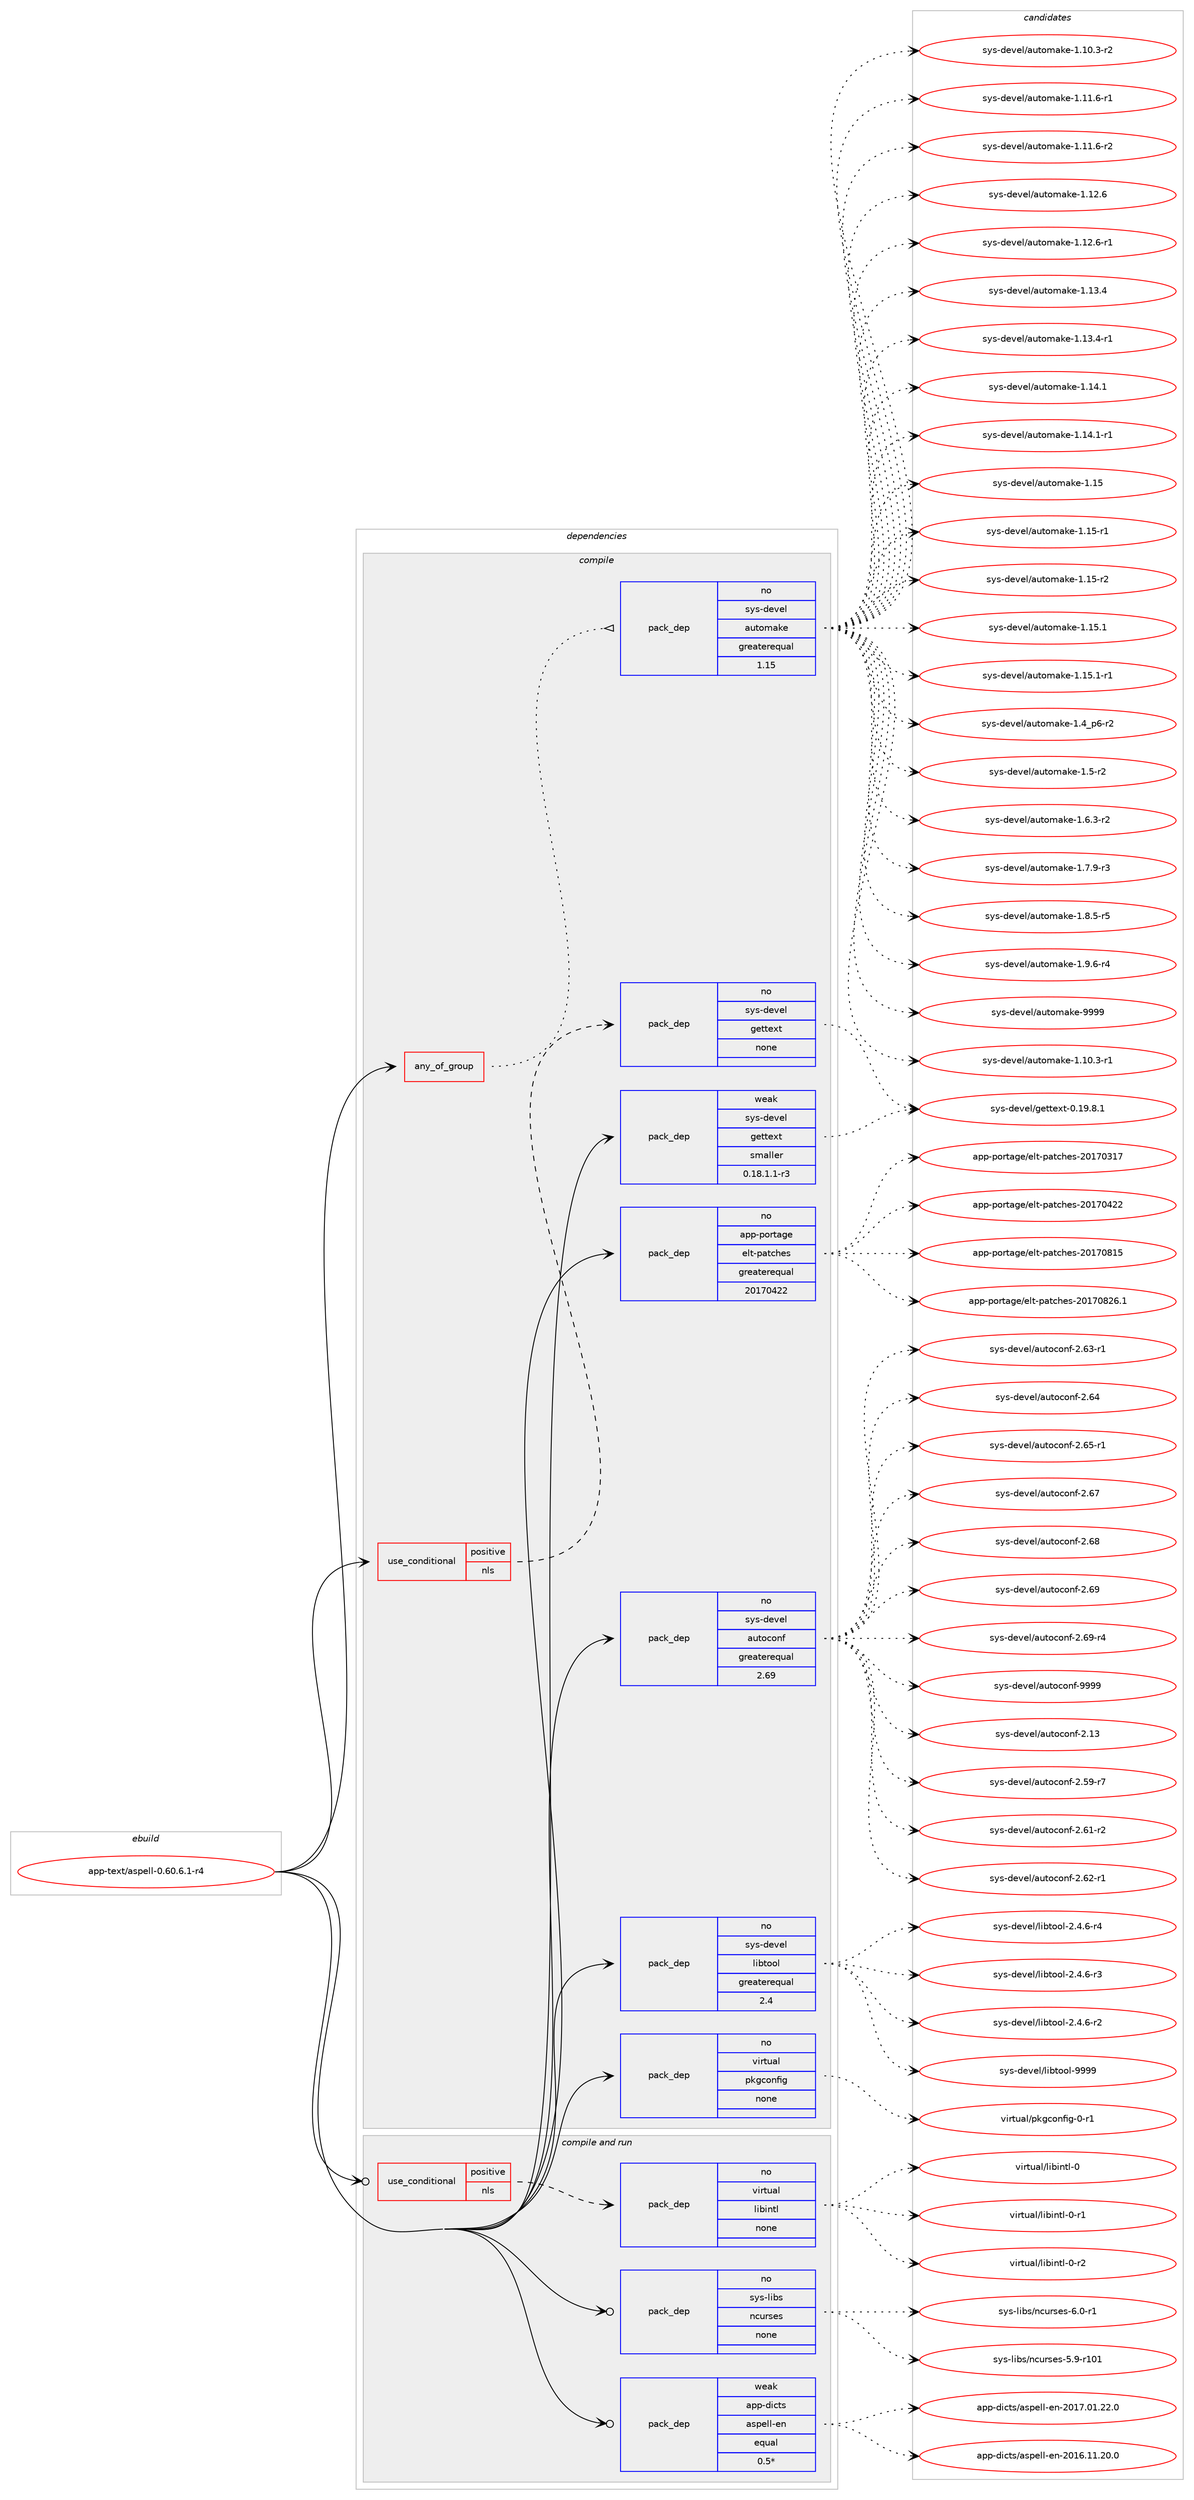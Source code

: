 digraph prolog {

# *************
# Graph options
# *************

newrank=true;
concentrate=true;
compound=true;
graph [rankdir=LR,fontname=Helvetica,fontsize=10,ranksep=1.5];#, ranksep=2.5, nodesep=0.2];
edge  [arrowhead=vee];
node  [fontname=Helvetica,fontsize=10];

# **********
# The ebuild
# **********

subgraph cluster_leftcol {
color=gray;
rank=same;
label=<<i>ebuild</i>>;
id [label="app-text/aspell-0.60.6.1-r4", color=red, width=4, href="../app-text/aspell-0.60.6.1-r4.svg"];
}

# ****************
# The dependencies
# ****************

subgraph cluster_midcol {
color=gray;
label=<<i>dependencies</i>>;
subgraph cluster_compile {
fillcolor="#eeeeee";
style=filled;
label=<<i>compile</i>>;
subgraph any979 {
dependency55510 [label=<<TABLE BORDER="0" CELLBORDER="1" CELLSPACING="0" CELLPADDING="4"><TR><TD CELLPADDING="10">any_of_group</TD></TR></TABLE>>, shape=none, color=red];subgraph pack40135 {
dependency55511 [label=<<TABLE BORDER="0" CELLBORDER="1" CELLSPACING="0" CELLPADDING="4" WIDTH="220"><TR><TD ROWSPAN="6" CELLPADDING="30">pack_dep</TD></TR><TR><TD WIDTH="110">no</TD></TR><TR><TD>sys-devel</TD></TR><TR><TD>automake</TD></TR><TR><TD>greaterequal</TD></TR><TR><TD>1.15</TD></TR></TABLE>>, shape=none, color=blue];
}
dependency55510:e -> dependency55511:w [weight=20,style="dotted",arrowhead="oinv"];
}
id:e -> dependency55510:w [weight=20,style="solid",arrowhead="vee"];
subgraph cond14370 {
dependency55512 [label=<<TABLE BORDER="0" CELLBORDER="1" CELLSPACING="0" CELLPADDING="4"><TR><TD ROWSPAN="3" CELLPADDING="10">use_conditional</TD></TR><TR><TD>positive</TD></TR><TR><TD>nls</TD></TR></TABLE>>, shape=none, color=red];
subgraph pack40136 {
dependency55513 [label=<<TABLE BORDER="0" CELLBORDER="1" CELLSPACING="0" CELLPADDING="4" WIDTH="220"><TR><TD ROWSPAN="6" CELLPADDING="30">pack_dep</TD></TR><TR><TD WIDTH="110">no</TD></TR><TR><TD>sys-devel</TD></TR><TR><TD>gettext</TD></TR><TR><TD>none</TD></TR><TR><TD></TD></TR></TABLE>>, shape=none, color=blue];
}
dependency55512:e -> dependency55513:w [weight=20,style="dashed",arrowhead="vee"];
}
id:e -> dependency55512:w [weight=20,style="solid",arrowhead="vee"];
subgraph pack40137 {
dependency55514 [label=<<TABLE BORDER="0" CELLBORDER="1" CELLSPACING="0" CELLPADDING="4" WIDTH="220"><TR><TD ROWSPAN="6" CELLPADDING="30">pack_dep</TD></TR><TR><TD WIDTH="110">no</TD></TR><TR><TD>app-portage</TD></TR><TR><TD>elt-patches</TD></TR><TR><TD>greaterequal</TD></TR><TR><TD>20170422</TD></TR></TABLE>>, shape=none, color=blue];
}
id:e -> dependency55514:w [weight=20,style="solid",arrowhead="vee"];
subgraph pack40138 {
dependency55515 [label=<<TABLE BORDER="0" CELLBORDER="1" CELLSPACING="0" CELLPADDING="4" WIDTH="220"><TR><TD ROWSPAN="6" CELLPADDING="30">pack_dep</TD></TR><TR><TD WIDTH="110">no</TD></TR><TR><TD>sys-devel</TD></TR><TR><TD>autoconf</TD></TR><TR><TD>greaterequal</TD></TR><TR><TD>2.69</TD></TR></TABLE>>, shape=none, color=blue];
}
id:e -> dependency55515:w [weight=20,style="solid",arrowhead="vee"];
subgraph pack40139 {
dependency55516 [label=<<TABLE BORDER="0" CELLBORDER="1" CELLSPACING="0" CELLPADDING="4" WIDTH="220"><TR><TD ROWSPAN="6" CELLPADDING="30">pack_dep</TD></TR><TR><TD WIDTH="110">no</TD></TR><TR><TD>sys-devel</TD></TR><TR><TD>libtool</TD></TR><TR><TD>greaterequal</TD></TR><TR><TD>2.4</TD></TR></TABLE>>, shape=none, color=blue];
}
id:e -> dependency55516:w [weight=20,style="solid",arrowhead="vee"];
subgraph pack40140 {
dependency55517 [label=<<TABLE BORDER="0" CELLBORDER="1" CELLSPACING="0" CELLPADDING="4" WIDTH="220"><TR><TD ROWSPAN="6" CELLPADDING="30">pack_dep</TD></TR><TR><TD WIDTH="110">no</TD></TR><TR><TD>virtual</TD></TR><TR><TD>pkgconfig</TD></TR><TR><TD>none</TD></TR><TR><TD></TD></TR></TABLE>>, shape=none, color=blue];
}
id:e -> dependency55517:w [weight=20,style="solid",arrowhead="vee"];
subgraph pack40141 {
dependency55518 [label=<<TABLE BORDER="0" CELLBORDER="1" CELLSPACING="0" CELLPADDING="4" WIDTH="220"><TR><TD ROWSPAN="6" CELLPADDING="30">pack_dep</TD></TR><TR><TD WIDTH="110">weak</TD></TR><TR><TD>sys-devel</TD></TR><TR><TD>gettext</TD></TR><TR><TD>smaller</TD></TR><TR><TD>0.18.1.1-r3</TD></TR></TABLE>>, shape=none, color=blue];
}
id:e -> dependency55518:w [weight=20,style="solid",arrowhead="vee"];
}
subgraph cluster_compileandrun {
fillcolor="#eeeeee";
style=filled;
label=<<i>compile and run</i>>;
subgraph cond14371 {
dependency55519 [label=<<TABLE BORDER="0" CELLBORDER="1" CELLSPACING="0" CELLPADDING="4"><TR><TD ROWSPAN="3" CELLPADDING="10">use_conditional</TD></TR><TR><TD>positive</TD></TR><TR><TD>nls</TD></TR></TABLE>>, shape=none, color=red];
subgraph pack40142 {
dependency55520 [label=<<TABLE BORDER="0" CELLBORDER="1" CELLSPACING="0" CELLPADDING="4" WIDTH="220"><TR><TD ROWSPAN="6" CELLPADDING="30">pack_dep</TD></TR><TR><TD WIDTH="110">no</TD></TR><TR><TD>virtual</TD></TR><TR><TD>libintl</TD></TR><TR><TD>none</TD></TR><TR><TD></TD></TR></TABLE>>, shape=none, color=blue];
}
dependency55519:e -> dependency55520:w [weight=20,style="dashed",arrowhead="vee"];
}
id:e -> dependency55519:w [weight=20,style="solid",arrowhead="odotvee"];
subgraph pack40143 {
dependency55521 [label=<<TABLE BORDER="0" CELLBORDER="1" CELLSPACING="0" CELLPADDING="4" WIDTH="220"><TR><TD ROWSPAN="6" CELLPADDING="30">pack_dep</TD></TR><TR><TD WIDTH="110">no</TD></TR><TR><TD>sys-libs</TD></TR><TR><TD>ncurses</TD></TR><TR><TD>none</TD></TR><TR><TD></TD></TR></TABLE>>, shape=none, color=blue];
}
id:e -> dependency55521:w [weight=20,style="solid",arrowhead="odotvee"];
subgraph pack40144 {
dependency55522 [label=<<TABLE BORDER="0" CELLBORDER="1" CELLSPACING="0" CELLPADDING="4" WIDTH="220"><TR><TD ROWSPAN="6" CELLPADDING="30">pack_dep</TD></TR><TR><TD WIDTH="110">weak</TD></TR><TR><TD>app-dicts</TD></TR><TR><TD>aspell-en</TD></TR><TR><TD>equal</TD></TR><TR><TD>0.5*</TD></TR></TABLE>>, shape=none, color=blue];
}
id:e -> dependency55522:w [weight=20,style="solid",arrowhead="odotvee"];
}
subgraph cluster_run {
fillcolor="#eeeeee";
style=filled;
label=<<i>run</i>>;
}
}

# **************
# The candidates
# **************

subgraph cluster_choices {
rank=same;
color=gray;
label=<<i>candidates</i>>;

subgraph choice40135 {
color=black;
nodesep=1;
choice11512111545100101118101108479711711611110997107101454946494846514511449 [label="sys-devel/automake-1.10.3-r1", color=red, width=4,href="../sys-devel/automake-1.10.3-r1.svg"];
choice11512111545100101118101108479711711611110997107101454946494846514511450 [label="sys-devel/automake-1.10.3-r2", color=red, width=4,href="../sys-devel/automake-1.10.3-r2.svg"];
choice11512111545100101118101108479711711611110997107101454946494946544511449 [label="sys-devel/automake-1.11.6-r1", color=red, width=4,href="../sys-devel/automake-1.11.6-r1.svg"];
choice11512111545100101118101108479711711611110997107101454946494946544511450 [label="sys-devel/automake-1.11.6-r2", color=red, width=4,href="../sys-devel/automake-1.11.6-r2.svg"];
choice1151211154510010111810110847971171161111099710710145494649504654 [label="sys-devel/automake-1.12.6", color=red, width=4,href="../sys-devel/automake-1.12.6.svg"];
choice11512111545100101118101108479711711611110997107101454946495046544511449 [label="sys-devel/automake-1.12.6-r1", color=red, width=4,href="../sys-devel/automake-1.12.6-r1.svg"];
choice1151211154510010111810110847971171161111099710710145494649514652 [label="sys-devel/automake-1.13.4", color=red, width=4,href="../sys-devel/automake-1.13.4.svg"];
choice11512111545100101118101108479711711611110997107101454946495146524511449 [label="sys-devel/automake-1.13.4-r1", color=red, width=4,href="../sys-devel/automake-1.13.4-r1.svg"];
choice1151211154510010111810110847971171161111099710710145494649524649 [label="sys-devel/automake-1.14.1", color=red, width=4,href="../sys-devel/automake-1.14.1.svg"];
choice11512111545100101118101108479711711611110997107101454946495246494511449 [label="sys-devel/automake-1.14.1-r1", color=red, width=4,href="../sys-devel/automake-1.14.1-r1.svg"];
choice115121115451001011181011084797117116111109971071014549464953 [label="sys-devel/automake-1.15", color=red, width=4,href="../sys-devel/automake-1.15.svg"];
choice1151211154510010111810110847971171161111099710710145494649534511449 [label="sys-devel/automake-1.15-r1", color=red, width=4,href="../sys-devel/automake-1.15-r1.svg"];
choice1151211154510010111810110847971171161111099710710145494649534511450 [label="sys-devel/automake-1.15-r2", color=red, width=4,href="../sys-devel/automake-1.15-r2.svg"];
choice1151211154510010111810110847971171161111099710710145494649534649 [label="sys-devel/automake-1.15.1", color=red, width=4,href="../sys-devel/automake-1.15.1.svg"];
choice11512111545100101118101108479711711611110997107101454946495346494511449 [label="sys-devel/automake-1.15.1-r1", color=red, width=4,href="../sys-devel/automake-1.15.1-r1.svg"];
choice115121115451001011181011084797117116111109971071014549465295112544511450 [label="sys-devel/automake-1.4_p6-r2", color=red, width=4,href="../sys-devel/automake-1.4_p6-r2.svg"];
choice11512111545100101118101108479711711611110997107101454946534511450 [label="sys-devel/automake-1.5-r2", color=red, width=4,href="../sys-devel/automake-1.5-r2.svg"];
choice115121115451001011181011084797117116111109971071014549465446514511450 [label="sys-devel/automake-1.6.3-r2", color=red, width=4,href="../sys-devel/automake-1.6.3-r2.svg"];
choice115121115451001011181011084797117116111109971071014549465546574511451 [label="sys-devel/automake-1.7.9-r3", color=red, width=4,href="../sys-devel/automake-1.7.9-r3.svg"];
choice115121115451001011181011084797117116111109971071014549465646534511453 [label="sys-devel/automake-1.8.5-r5", color=red, width=4,href="../sys-devel/automake-1.8.5-r5.svg"];
choice115121115451001011181011084797117116111109971071014549465746544511452 [label="sys-devel/automake-1.9.6-r4", color=red, width=4,href="../sys-devel/automake-1.9.6-r4.svg"];
choice115121115451001011181011084797117116111109971071014557575757 [label="sys-devel/automake-9999", color=red, width=4,href="../sys-devel/automake-9999.svg"];
dependency55511:e -> choice11512111545100101118101108479711711611110997107101454946494846514511449:w [style=dotted,weight="100"];
dependency55511:e -> choice11512111545100101118101108479711711611110997107101454946494846514511450:w [style=dotted,weight="100"];
dependency55511:e -> choice11512111545100101118101108479711711611110997107101454946494946544511449:w [style=dotted,weight="100"];
dependency55511:e -> choice11512111545100101118101108479711711611110997107101454946494946544511450:w [style=dotted,weight="100"];
dependency55511:e -> choice1151211154510010111810110847971171161111099710710145494649504654:w [style=dotted,weight="100"];
dependency55511:e -> choice11512111545100101118101108479711711611110997107101454946495046544511449:w [style=dotted,weight="100"];
dependency55511:e -> choice1151211154510010111810110847971171161111099710710145494649514652:w [style=dotted,weight="100"];
dependency55511:e -> choice11512111545100101118101108479711711611110997107101454946495146524511449:w [style=dotted,weight="100"];
dependency55511:e -> choice1151211154510010111810110847971171161111099710710145494649524649:w [style=dotted,weight="100"];
dependency55511:e -> choice11512111545100101118101108479711711611110997107101454946495246494511449:w [style=dotted,weight="100"];
dependency55511:e -> choice115121115451001011181011084797117116111109971071014549464953:w [style=dotted,weight="100"];
dependency55511:e -> choice1151211154510010111810110847971171161111099710710145494649534511449:w [style=dotted,weight="100"];
dependency55511:e -> choice1151211154510010111810110847971171161111099710710145494649534511450:w [style=dotted,weight="100"];
dependency55511:e -> choice1151211154510010111810110847971171161111099710710145494649534649:w [style=dotted,weight="100"];
dependency55511:e -> choice11512111545100101118101108479711711611110997107101454946495346494511449:w [style=dotted,weight="100"];
dependency55511:e -> choice115121115451001011181011084797117116111109971071014549465295112544511450:w [style=dotted,weight="100"];
dependency55511:e -> choice11512111545100101118101108479711711611110997107101454946534511450:w [style=dotted,weight="100"];
dependency55511:e -> choice115121115451001011181011084797117116111109971071014549465446514511450:w [style=dotted,weight="100"];
dependency55511:e -> choice115121115451001011181011084797117116111109971071014549465546574511451:w [style=dotted,weight="100"];
dependency55511:e -> choice115121115451001011181011084797117116111109971071014549465646534511453:w [style=dotted,weight="100"];
dependency55511:e -> choice115121115451001011181011084797117116111109971071014549465746544511452:w [style=dotted,weight="100"];
dependency55511:e -> choice115121115451001011181011084797117116111109971071014557575757:w [style=dotted,weight="100"];
}
subgraph choice40136 {
color=black;
nodesep=1;
choice1151211154510010111810110847103101116116101120116454846495746564649 [label="sys-devel/gettext-0.19.8.1", color=red, width=4,href="../sys-devel/gettext-0.19.8.1.svg"];
dependency55513:e -> choice1151211154510010111810110847103101116116101120116454846495746564649:w [style=dotted,weight="100"];
}
subgraph choice40137 {
color=black;
nodesep=1;
choice97112112451121111141169710310147101108116451129711699104101115455048495548514955 [label="app-portage/elt-patches-20170317", color=red, width=4,href="../app-portage/elt-patches-20170317.svg"];
choice97112112451121111141169710310147101108116451129711699104101115455048495548525050 [label="app-portage/elt-patches-20170422", color=red, width=4,href="../app-portage/elt-patches-20170422.svg"];
choice97112112451121111141169710310147101108116451129711699104101115455048495548564953 [label="app-portage/elt-patches-20170815", color=red, width=4,href="../app-portage/elt-patches-20170815.svg"];
choice971121124511211111411697103101471011081164511297116991041011154550484955485650544649 [label="app-portage/elt-patches-20170826.1", color=red, width=4,href="../app-portage/elt-patches-20170826.1.svg"];
dependency55514:e -> choice97112112451121111141169710310147101108116451129711699104101115455048495548514955:w [style=dotted,weight="100"];
dependency55514:e -> choice97112112451121111141169710310147101108116451129711699104101115455048495548525050:w [style=dotted,weight="100"];
dependency55514:e -> choice97112112451121111141169710310147101108116451129711699104101115455048495548564953:w [style=dotted,weight="100"];
dependency55514:e -> choice971121124511211111411697103101471011081164511297116991041011154550484955485650544649:w [style=dotted,weight="100"];
}
subgraph choice40138 {
color=black;
nodesep=1;
choice115121115451001011181011084797117116111991111101024550464951 [label="sys-devel/autoconf-2.13", color=red, width=4,href="../sys-devel/autoconf-2.13.svg"];
choice1151211154510010111810110847971171161119911111010245504653574511455 [label="sys-devel/autoconf-2.59-r7", color=red, width=4,href="../sys-devel/autoconf-2.59-r7.svg"];
choice1151211154510010111810110847971171161119911111010245504654494511450 [label="sys-devel/autoconf-2.61-r2", color=red, width=4,href="../sys-devel/autoconf-2.61-r2.svg"];
choice1151211154510010111810110847971171161119911111010245504654504511449 [label="sys-devel/autoconf-2.62-r1", color=red, width=4,href="../sys-devel/autoconf-2.62-r1.svg"];
choice1151211154510010111810110847971171161119911111010245504654514511449 [label="sys-devel/autoconf-2.63-r1", color=red, width=4,href="../sys-devel/autoconf-2.63-r1.svg"];
choice115121115451001011181011084797117116111991111101024550465452 [label="sys-devel/autoconf-2.64", color=red, width=4,href="../sys-devel/autoconf-2.64.svg"];
choice1151211154510010111810110847971171161119911111010245504654534511449 [label="sys-devel/autoconf-2.65-r1", color=red, width=4,href="../sys-devel/autoconf-2.65-r1.svg"];
choice115121115451001011181011084797117116111991111101024550465455 [label="sys-devel/autoconf-2.67", color=red, width=4,href="../sys-devel/autoconf-2.67.svg"];
choice115121115451001011181011084797117116111991111101024550465456 [label="sys-devel/autoconf-2.68", color=red, width=4,href="../sys-devel/autoconf-2.68.svg"];
choice115121115451001011181011084797117116111991111101024550465457 [label="sys-devel/autoconf-2.69", color=red, width=4,href="../sys-devel/autoconf-2.69.svg"];
choice1151211154510010111810110847971171161119911111010245504654574511452 [label="sys-devel/autoconf-2.69-r4", color=red, width=4,href="../sys-devel/autoconf-2.69-r4.svg"];
choice115121115451001011181011084797117116111991111101024557575757 [label="sys-devel/autoconf-9999", color=red, width=4,href="../sys-devel/autoconf-9999.svg"];
dependency55515:e -> choice115121115451001011181011084797117116111991111101024550464951:w [style=dotted,weight="100"];
dependency55515:e -> choice1151211154510010111810110847971171161119911111010245504653574511455:w [style=dotted,weight="100"];
dependency55515:e -> choice1151211154510010111810110847971171161119911111010245504654494511450:w [style=dotted,weight="100"];
dependency55515:e -> choice1151211154510010111810110847971171161119911111010245504654504511449:w [style=dotted,weight="100"];
dependency55515:e -> choice1151211154510010111810110847971171161119911111010245504654514511449:w [style=dotted,weight="100"];
dependency55515:e -> choice115121115451001011181011084797117116111991111101024550465452:w [style=dotted,weight="100"];
dependency55515:e -> choice1151211154510010111810110847971171161119911111010245504654534511449:w [style=dotted,weight="100"];
dependency55515:e -> choice115121115451001011181011084797117116111991111101024550465455:w [style=dotted,weight="100"];
dependency55515:e -> choice115121115451001011181011084797117116111991111101024550465456:w [style=dotted,weight="100"];
dependency55515:e -> choice115121115451001011181011084797117116111991111101024550465457:w [style=dotted,weight="100"];
dependency55515:e -> choice1151211154510010111810110847971171161119911111010245504654574511452:w [style=dotted,weight="100"];
dependency55515:e -> choice115121115451001011181011084797117116111991111101024557575757:w [style=dotted,weight="100"];
}
subgraph choice40139 {
color=black;
nodesep=1;
choice1151211154510010111810110847108105981161111111084550465246544511450 [label="sys-devel/libtool-2.4.6-r2", color=red, width=4,href="../sys-devel/libtool-2.4.6-r2.svg"];
choice1151211154510010111810110847108105981161111111084550465246544511451 [label="sys-devel/libtool-2.4.6-r3", color=red, width=4,href="../sys-devel/libtool-2.4.6-r3.svg"];
choice1151211154510010111810110847108105981161111111084550465246544511452 [label="sys-devel/libtool-2.4.6-r4", color=red, width=4,href="../sys-devel/libtool-2.4.6-r4.svg"];
choice1151211154510010111810110847108105981161111111084557575757 [label="sys-devel/libtool-9999", color=red, width=4,href="../sys-devel/libtool-9999.svg"];
dependency55516:e -> choice1151211154510010111810110847108105981161111111084550465246544511450:w [style=dotted,weight="100"];
dependency55516:e -> choice1151211154510010111810110847108105981161111111084550465246544511451:w [style=dotted,weight="100"];
dependency55516:e -> choice1151211154510010111810110847108105981161111111084550465246544511452:w [style=dotted,weight="100"];
dependency55516:e -> choice1151211154510010111810110847108105981161111111084557575757:w [style=dotted,weight="100"];
}
subgraph choice40140 {
color=black;
nodesep=1;
choice11810511411611797108471121071039911111010210510345484511449 [label="virtual/pkgconfig-0-r1", color=red, width=4,href="../virtual/pkgconfig-0-r1.svg"];
dependency55517:e -> choice11810511411611797108471121071039911111010210510345484511449:w [style=dotted,weight="100"];
}
subgraph choice40141 {
color=black;
nodesep=1;
choice1151211154510010111810110847103101116116101120116454846495746564649 [label="sys-devel/gettext-0.19.8.1", color=red, width=4,href="../sys-devel/gettext-0.19.8.1.svg"];
dependency55518:e -> choice1151211154510010111810110847103101116116101120116454846495746564649:w [style=dotted,weight="100"];
}
subgraph choice40142 {
color=black;
nodesep=1;
choice1181051141161179710847108105981051101161084548 [label="virtual/libintl-0", color=red, width=4,href="../virtual/libintl-0.svg"];
choice11810511411611797108471081059810511011610845484511449 [label="virtual/libintl-0-r1", color=red, width=4,href="../virtual/libintl-0-r1.svg"];
choice11810511411611797108471081059810511011610845484511450 [label="virtual/libintl-0-r2", color=red, width=4,href="../virtual/libintl-0-r2.svg"];
dependency55520:e -> choice1181051141161179710847108105981051101161084548:w [style=dotted,weight="100"];
dependency55520:e -> choice11810511411611797108471081059810511011610845484511449:w [style=dotted,weight="100"];
dependency55520:e -> choice11810511411611797108471081059810511011610845484511450:w [style=dotted,weight="100"];
}
subgraph choice40143 {
color=black;
nodesep=1;
choice115121115451081059811547110991171141151011154553465745114494849 [label="sys-libs/ncurses-5.9-r101", color=red, width=4,href="../sys-libs/ncurses-5.9-r101.svg"];
choice11512111545108105981154711099117114115101115455446484511449 [label="sys-libs/ncurses-6.0-r1", color=red, width=4,href="../sys-libs/ncurses-6.0-r1.svg"];
dependency55521:e -> choice115121115451081059811547110991171141151011154553465745114494849:w [style=dotted,weight="100"];
dependency55521:e -> choice11512111545108105981154711099117114115101115455446484511449:w [style=dotted,weight="100"];
}
subgraph choice40144 {
color=black;
nodesep=1;
choice97112112451001059911611547971151121011081084510111045504849544649494650484648 [label="app-dicts/aspell-en-2016.11.20.0", color=red, width=4,href="../app-dicts/aspell-en-2016.11.20.0.svg"];
choice97112112451001059911611547971151121011081084510111045504849554648494650504648 [label="app-dicts/aspell-en-2017.01.22.0", color=red, width=4,href="../app-dicts/aspell-en-2017.01.22.0.svg"];
dependency55522:e -> choice97112112451001059911611547971151121011081084510111045504849544649494650484648:w [style=dotted,weight="100"];
dependency55522:e -> choice97112112451001059911611547971151121011081084510111045504849554648494650504648:w [style=dotted,weight="100"];
}
}

}
